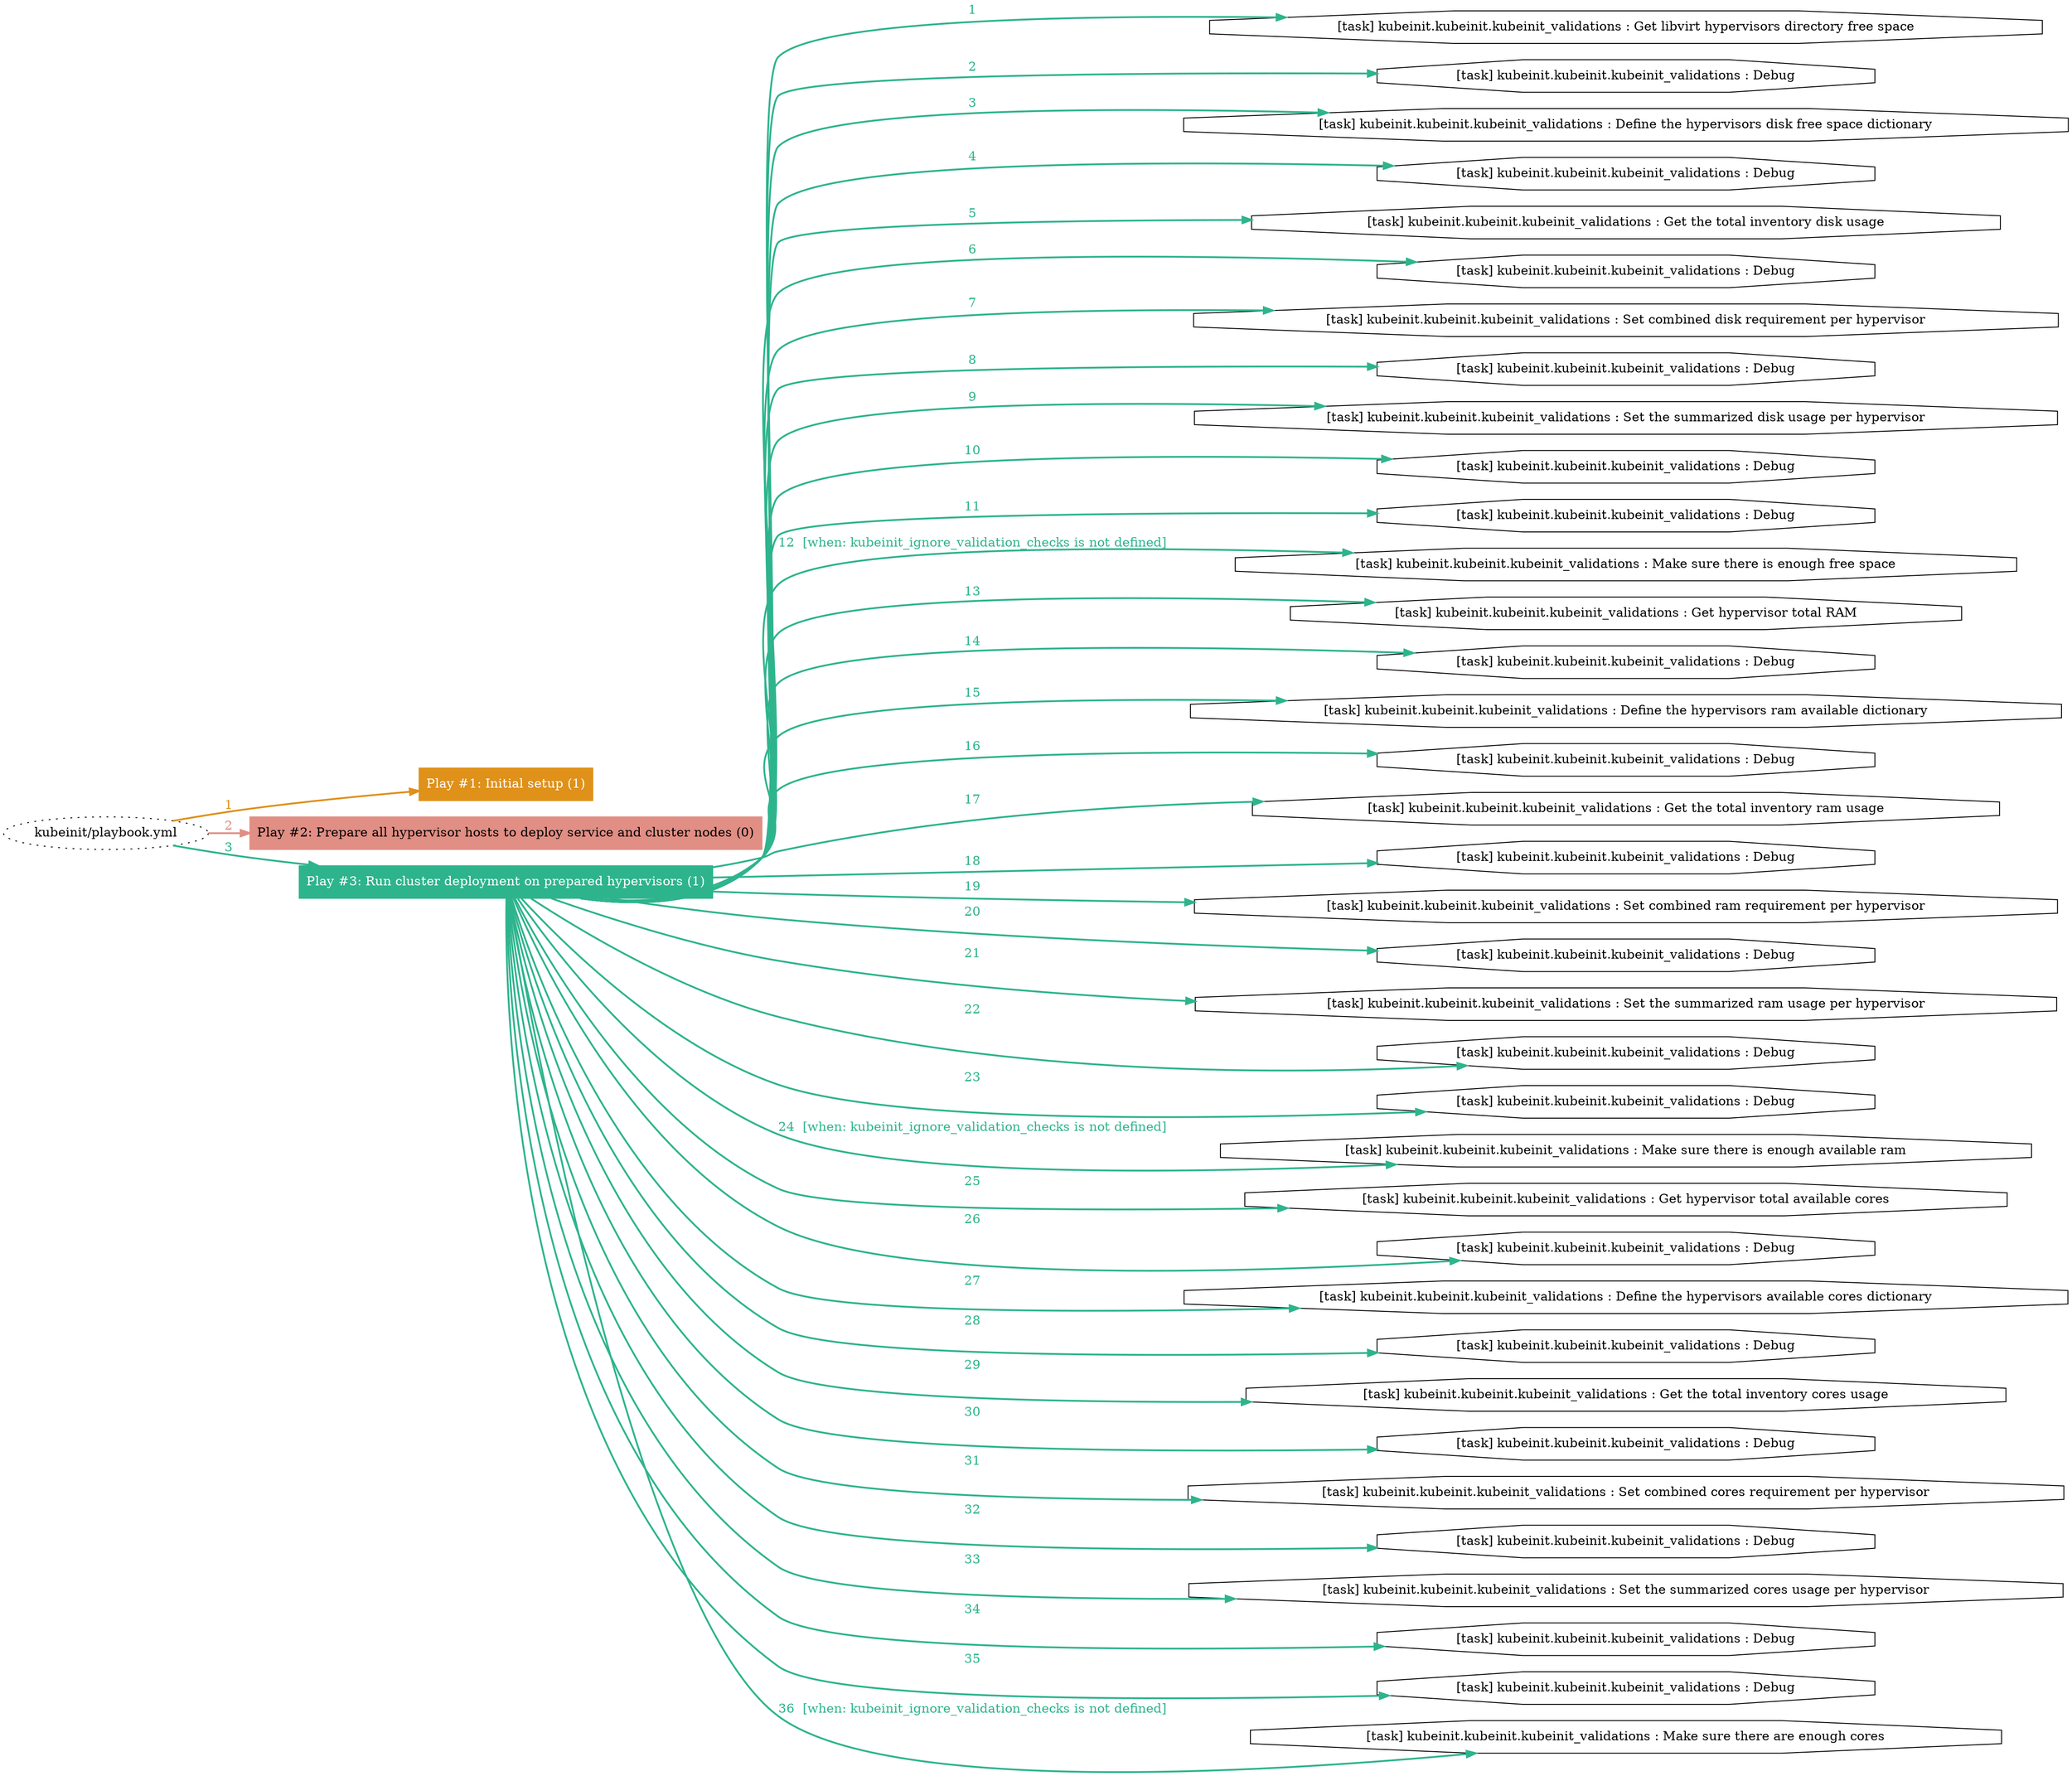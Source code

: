 digraph "kubeinit/playbook.yml "{
	graph [concentrate=true ordering=in rankdir=LR ratio=fill]
	edge [esep=5 sep=10]
	"kubeinit/playbook.yml" [id=root_node style=dotted]
	subgraph "Play #1: Initial setup (1) "{
		"Play #1: Initial setup (1)" [color="#df911a" fontcolor="#ffffff" id="play_738bab51-5867-49df-8db9-2f72a9905647" shape=box style=filled tooltip=localhost]
		"kubeinit/playbook.yml" -> "Play #1: Initial setup (1)" [label=1 color="#df911a" fontcolor="#df911a" id="edge_8c51143c-e86b-446f-9805-ec7b7b4d6737" style=bold]
	}
	subgraph "Play #2: Prepare all hypervisor hosts to deploy service and cluster nodes (0) "{
		"Play #2: Prepare all hypervisor hosts to deploy service and cluster nodes (0)" [color="#e18e84" fontcolor="#000000" id="play_f94598a4-5ab3-470d-984e-f7aaaf95c81e" shape=box style=filled tooltip=""]
		"kubeinit/playbook.yml" -> "Play #2: Prepare all hypervisor hosts to deploy service and cluster nodes (0)" [label=2 color="#e18e84" fontcolor="#e18e84" id="edge_8b399459-5e89-4b03-b855-8fcac6e41f5f" style=bold]
	}
	subgraph "Play #3: Run cluster deployment on prepared hypervisors (1) "{
		"Play #3: Run cluster deployment on prepared hypervisors (1)" [color="#2eb48d" fontcolor="#ffffff" id="play_655d6285-26d9-437c-b02c-f07322419889" shape=box style=filled tooltip=localhost]
		"kubeinit/playbook.yml" -> "Play #3: Run cluster deployment on prepared hypervisors (1)" [label=3 color="#2eb48d" fontcolor="#2eb48d" id="edge_6ec45ea4-84dd-470b-b568-5791ff849b01" style=bold]
		"task_d2ccdd27-9a17-48c7-ad2e-8d22a900dd92" [label="[task] kubeinit.kubeinit.kubeinit_validations : Get libvirt hypervisors directory free space" id="task_d2ccdd27-9a17-48c7-ad2e-8d22a900dd92" shape=octagon tooltip="[task] kubeinit.kubeinit.kubeinit_validations : Get libvirt hypervisors directory free space"]
		"Play #3: Run cluster deployment on prepared hypervisors (1)" -> "task_d2ccdd27-9a17-48c7-ad2e-8d22a900dd92" [label=1 color="#2eb48d" fontcolor="#2eb48d" id="edge_034463ce-b5da-451a-b8f2-bb9cff7cdd6b" style=bold]
		"task_4bfbd215-d63d-442f-8175-4a1a24686c36" [label="[task] kubeinit.kubeinit.kubeinit_validations : Debug" id="task_4bfbd215-d63d-442f-8175-4a1a24686c36" shape=octagon tooltip="[task] kubeinit.kubeinit.kubeinit_validations : Debug"]
		"Play #3: Run cluster deployment on prepared hypervisors (1)" -> "task_4bfbd215-d63d-442f-8175-4a1a24686c36" [label=2 color="#2eb48d" fontcolor="#2eb48d" id="edge_ff07addd-fc30-4eaf-b67c-ea71a83f2164" style=bold]
		"task_4c8fbd33-74a9-4724-941a-6bd357595a3e" [label="[task] kubeinit.kubeinit.kubeinit_validations : Define the hypervisors disk free space dictionary" id="task_4c8fbd33-74a9-4724-941a-6bd357595a3e" shape=octagon tooltip="[task] kubeinit.kubeinit.kubeinit_validations : Define the hypervisors disk free space dictionary"]
		"Play #3: Run cluster deployment on prepared hypervisors (1)" -> "task_4c8fbd33-74a9-4724-941a-6bd357595a3e" [label=3 color="#2eb48d" fontcolor="#2eb48d" id="edge_e22158ad-8950-49a4-b37b-5bc32838ebf3" style=bold]
		"task_115ec454-479b-40fc-9bf8-73480abe541d" [label="[task] kubeinit.kubeinit.kubeinit_validations : Debug" id="task_115ec454-479b-40fc-9bf8-73480abe541d" shape=octagon tooltip="[task] kubeinit.kubeinit.kubeinit_validations : Debug"]
		"Play #3: Run cluster deployment on prepared hypervisors (1)" -> "task_115ec454-479b-40fc-9bf8-73480abe541d" [label=4 color="#2eb48d" fontcolor="#2eb48d" id="edge_39879aa4-b702-4a27-afce-42fe2fe79be3" style=bold]
		"task_fcdffac2-c566-4329-be04-e090e79e625c" [label="[task] kubeinit.kubeinit.kubeinit_validations : Get the total inventory disk usage" id="task_fcdffac2-c566-4329-be04-e090e79e625c" shape=octagon tooltip="[task] kubeinit.kubeinit.kubeinit_validations : Get the total inventory disk usage"]
		"Play #3: Run cluster deployment on prepared hypervisors (1)" -> "task_fcdffac2-c566-4329-be04-e090e79e625c" [label=5 color="#2eb48d" fontcolor="#2eb48d" id="edge_eb9309b1-8d46-4c28-9f29-a05b96b32bf3" style=bold]
		"task_f8bf5635-36f6-4c5c-8974-7373c5638a77" [label="[task] kubeinit.kubeinit.kubeinit_validations : Debug" id="task_f8bf5635-36f6-4c5c-8974-7373c5638a77" shape=octagon tooltip="[task] kubeinit.kubeinit.kubeinit_validations : Debug"]
		"Play #3: Run cluster deployment on prepared hypervisors (1)" -> "task_f8bf5635-36f6-4c5c-8974-7373c5638a77" [label=6 color="#2eb48d" fontcolor="#2eb48d" id="edge_6b0e5587-caef-43a9-a2da-dfcab2c13316" style=bold]
		"task_0bfa6fad-c283-4dbe-9ae1-0f43180c2fd0" [label="[task] kubeinit.kubeinit.kubeinit_validations : Set combined disk requirement per hypervisor" id="task_0bfa6fad-c283-4dbe-9ae1-0f43180c2fd0" shape=octagon tooltip="[task] kubeinit.kubeinit.kubeinit_validations : Set combined disk requirement per hypervisor"]
		"Play #3: Run cluster deployment on prepared hypervisors (1)" -> "task_0bfa6fad-c283-4dbe-9ae1-0f43180c2fd0" [label=7 color="#2eb48d" fontcolor="#2eb48d" id="edge_44979338-6457-466b-ad98-97d3247cef86" style=bold]
		"task_3197f1c6-c588-4ad1-b5ad-7f4fc5548054" [label="[task] kubeinit.kubeinit.kubeinit_validations : Debug" id="task_3197f1c6-c588-4ad1-b5ad-7f4fc5548054" shape=octagon tooltip="[task] kubeinit.kubeinit.kubeinit_validations : Debug"]
		"Play #3: Run cluster deployment on prepared hypervisors (1)" -> "task_3197f1c6-c588-4ad1-b5ad-7f4fc5548054" [label=8 color="#2eb48d" fontcolor="#2eb48d" id="edge_951919db-5e67-43cd-b705-e62d9e41d905" style=bold]
		"task_b172a0e3-91c7-476f-8fa0-4be0c6e886fe" [label="[task] kubeinit.kubeinit.kubeinit_validations : Set the summarized disk usage per hypervisor" id="task_b172a0e3-91c7-476f-8fa0-4be0c6e886fe" shape=octagon tooltip="[task] kubeinit.kubeinit.kubeinit_validations : Set the summarized disk usage per hypervisor"]
		"Play #3: Run cluster deployment on prepared hypervisors (1)" -> "task_b172a0e3-91c7-476f-8fa0-4be0c6e886fe" [label=9 color="#2eb48d" fontcolor="#2eb48d" id="edge_20b84314-73a7-4134-9c00-0a9178688444" style=bold]
		"task_2b235f89-78d9-4e07-9c5c-b6740655e373" [label="[task] kubeinit.kubeinit.kubeinit_validations : Debug" id="task_2b235f89-78d9-4e07-9c5c-b6740655e373" shape=octagon tooltip="[task] kubeinit.kubeinit.kubeinit_validations : Debug"]
		"Play #3: Run cluster deployment on prepared hypervisors (1)" -> "task_2b235f89-78d9-4e07-9c5c-b6740655e373" [label=10 color="#2eb48d" fontcolor="#2eb48d" id="edge_897c26a4-fb17-4731-b423-8d3941ca08ed" style=bold]
		"task_01989bcd-b284-4dbb-a7bc-2ed87e7506ca" [label="[task] kubeinit.kubeinit.kubeinit_validations : Debug" id="task_01989bcd-b284-4dbb-a7bc-2ed87e7506ca" shape=octagon tooltip="[task] kubeinit.kubeinit.kubeinit_validations : Debug"]
		"Play #3: Run cluster deployment on prepared hypervisors (1)" -> "task_01989bcd-b284-4dbb-a7bc-2ed87e7506ca" [label=11 color="#2eb48d" fontcolor="#2eb48d" id="edge_4c6d07be-cf36-4e28-b965-89a0a8403d7b" style=bold]
		"task_f197e5ed-4977-4457-a2ac-5b96bf0df2c5" [label="[task] kubeinit.kubeinit.kubeinit_validations : Make sure there is enough free space" id="task_f197e5ed-4977-4457-a2ac-5b96bf0df2c5" shape=octagon tooltip="[task] kubeinit.kubeinit.kubeinit_validations : Make sure there is enough free space"]
		"Play #3: Run cluster deployment on prepared hypervisors (1)" -> "task_f197e5ed-4977-4457-a2ac-5b96bf0df2c5" [label="12  [when: kubeinit_ignore_validation_checks is not defined]" color="#2eb48d" fontcolor="#2eb48d" id="edge_0e92d69d-367a-4e89-93df-276e1b4e0de4" style=bold]
		"task_64ac3ce9-5df6-49dd-9b29-ae05249f02a0" [label="[task] kubeinit.kubeinit.kubeinit_validations : Get hypervisor total RAM" id="task_64ac3ce9-5df6-49dd-9b29-ae05249f02a0" shape=octagon tooltip="[task] kubeinit.kubeinit.kubeinit_validations : Get hypervisor total RAM"]
		"Play #3: Run cluster deployment on prepared hypervisors (1)" -> "task_64ac3ce9-5df6-49dd-9b29-ae05249f02a0" [label=13 color="#2eb48d" fontcolor="#2eb48d" id="edge_9eafe1c7-cc13-44ce-ad6f-06a63feec497" style=bold]
		"task_2530b254-ff3f-4595-a39a-66f4555c3441" [label="[task] kubeinit.kubeinit.kubeinit_validations : Debug" id="task_2530b254-ff3f-4595-a39a-66f4555c3441" shape=octagon tooltip="[task] kubeinit.kubeinit.kubeinit_validations : Debug"]
		"Play #3: Run cluster deployment on prepared hypervisors (1)" -> "task_2530b254-ff3f-4595-a39a-66f4555c3441" [label=14 color="#2eb48d" fontcolor="#2eb48d" id="edge_0dcdaf27-b10f-4a35-a12d-0486d0318b68" style=bold]
		"task_81e60166-aa4d-4551-acf4-d42fd71508e6" [label="[task] kubeinit.kubeinit.kubeinit_validations : Define the hypervisors ram available dictionary" id="task_81e60166-aa4d-4551-acf4-d42fd71508e6" shape=octagon tooltip="[task] kubeinit.kubeinit.kubeinit_validations : Define the hypervisors ram available dictionary"]
		"Play #3: Run cluster deployment on prepared hypervisors (1)" -> "task_81e60166-aa4d-4551-acf4-d42fd71508e6" [label=15 color="#2eb48d" fontcolor="#2eb48d" id="edge_75207891-fd41-4eca-b166-f7a97183b644" style=bold]
		"task_3dc50766-77d2-44e2-9e38-b3ad39a96c45" [label="[task] kubeinit.kubeinit.kubeinit_validations : Debug" id="task_3dc50766-77d2-44e2-9e38-b3ad39a96c45" shape=octagon tooltip="[task] kubeinit.kubeinit.kubeinit_validations : Debug"]
		"Play #3: Run cluster deployment on prepared hypervisors (1)" -> "task_3dc50766-77d2-44e2-9e38-b3ad39a96c45" [label=16 color="#2eb48d" fontcolor="#2eb48d" id="edge_43ad62df-d2a6-4bfb-9681-fab1b0144e4c" style=bold]
		"task_28b9db5c-e075-40a6-ad03-5675defa23ab" [label="[task] kubeinit.kubeinit.kubeinit_validations : Get the total inventory ram usage" id="task_28b9db5c-e075-40a6-ad03-5675defa23ab" shape=octagon tooltip="[task] kubeinit.kubeinit.kubeinit_validations : Get the total inventory ram usage"]
		"Play #3: Run cluster deployment on prepared hypervisors (1)" -> "task_28b9db5c-e075-40a6-ad03-5675defa23ab" [label=17 color="#2eb48d" fontcolor="#2eb48d" id="edge_7ec70633-67ab-4464-8e5e-59fa2cea0fee" style=bold]
		"task_6031f368-2eab-4fbd-b93e-20a065032aa4" [label="[task] kubeinit.kubeinit.kubeinit_validations : Debug" id="task_6031f368-2eab-4fbd-b93e-20a065032aa4" shape=octagon tooltip="[task] kubeinit.kubeinit.kubeinit_validations : Debug"]
		"Play #3: Run cluster deployment on prepared hypervisors (1)" -> "task_6031f368-2eab-4fbd-b93e-20a065032aa4" [label=18 color="#2eb48d" fontcolor="#2eb48d" id="edge_03fbb1d8-5022-4a19-9593-73704fe30a81" style=bold]
		"task_c1a7a019-33a8-41b2-806e-d5dca07c85c8" [label="[task] kubeinit.kubeinit.kubeinit_validations : Set combined ram requirement per hypervisor" id="task_c1a7a019-33a8-41b2-806e-d5dca07c85c8" shape=octagon tooltip="[task] kubeinit.kubeinit.kubeinit_validations : Set combined ram requirement per hypervisor"]
		"Play #3: Run cluster deployment on prepared hypervisors (1)" -> "task_c1a7a019-33a8-41b2-806e-d5dca07c85c8" [label=19 color="#2eb48d" fontcolor="#2eb48d" id="edge_96bb980e-9fe8-4e59-82ae-1f973874f939" style=bold]
		"task_6c2adb89-2d9d-43d4-ab96-9387b5e2c542" [label="[task] kubeinit.kubeinit.kubeinit_validations : Debug" id="task_6c2adb89-2d9d-43d4-ab96-9387b5e2c542" shape=octagon tooltip="[task] kubeinit.kubeinit.kubeinit_validations : Debug"]
		"Play #3: Run cluster deployment on prepared hypervisors (1)" -> "task_6c2adb89-2d9d-43d4-ab96-9387b5e2c542" [label=20 color="#2eb48d" fontcolor="#2eb48d" id="edge_59752b16-0875-4566-91fc-b92af630d310" style=bold]
		"task_d13ffbe1-cbab-4030-a8ad-3aaf63c4bb0c" [label="[task] kubeinit.kubeinit.kubeinit_validations : Set the summarized ram usage per hypervisor" id="task_d13ffbe1-cbab-4030-a8ad-3aaf63c4bb0c" shape=octagon tooltip="[task] kubeinit.kubeinit.kubeinit_validations : Set the summarized ram usage per hypervisor"]
		"Play #3: Run cluster deployment on prepared hypervisors (1)" -> "task_d13ffbe1-cbab-4030-a8ad-3aaf63c4bb0c" [label=21 color="#2eb48d" fontcolor="#2eb48d" id="edge_e03d7349-14d5-490f-a2e7-0eb55777282e" style=bold]
		"task_8d02871f-901e-41a2-8aa9-5730d1c63bfa" [label="[task] kubeinit.kubeinit.kubeinit_validations : Debug" id="task_8d02871f-901e-41a2-8aa9-5730d1c63bfa" shape=octagon tooltip="[task] kubeinit.kubeinit.kubeinit_validations : Debug"]
		"Play #3: Run cluster deployment on prepared hypervisors (1)" -> "task_8d02871f-901e-41a2-8aa9-5730d1c63bfa" [label=22 color="#2eb48d" fontcolor="#2eb48d" id="edge_dfeddbed-6c15-4be1-bbed-d46f9dc8f5d6" style=bold]
		"task_61418137-ca86-44d3-a585-11d123a66949" [label="[task] kubeinit.kubeinit.kubeinit_validations : Debug" id="task_61418137-ca86-44d3-a585-11d123a66949" shape=octagon tooltip="[task] kubeinit.kubeinit.kubeinit_validations : Debug"]
		"Play #3: Run cluster deployment on prepared hypervisors (1)" -> "task_61418137-ca86-44d3-a585-11d123a66949" [label=23 color="#2eb48d" fontcolor="#2eb48d" id="edge_ea265762-cd93-40ca-bd56-57893a15e098" style=bold]
		"task_3a86f3c2-027b-4be6-be76-f1e03f65427d" [label="[task] kubeinit.kubeinit.kubeinit_validations : Make sure there is enough available ram" id="task_3a86f3c2-027b-4be6-be76-f1e03f65427d" shape=octagon tooltip="[task] kubeinit.kubeinit.kubeinit_validations : Make sure there is enough available ram"]
		"Play #3: Run cluster deployment on prepared hypervisors (1)" -> "task_3a86f3c2-027b-4be6-be76-f1e03f65427d" [label="24  [when: kubeinit_ignore_validation_checks is not defined]" color="#2eb48d" fontcolor="#2eb48d" id="edge_d4054def-231c-4c1f-a827-81d22e2ea3cf" style=bold]
		"task_a0786b30-5d0e-4ac7-a170-1ff1dedf85ab" [label="[task] kubeinit.kubeinit.kubeinit_validations : Get hypervisor total available cores" id="task_a0786b30-5d0e-4ac7-a170-1ff1dedf85ab" shape=octagon tooltip="[task] kubeinit.kubeinit.kubeinit_validations : Get hypervisor total available cores"]
		"Play #3: Run cluster deployment on prepared hypervisors (1)" -> "task_a0786b30-5d0e-4ac7-a170-1ff1dedf85ab" [label=25 color="#2eb48d" fontcolor="#2eb48d" id="edge_acfe9cb7-dece-4efa-9ae0-6a9131ad228f" style=bold]
		"task_54c6e23c-d717-4377-8c39-67a881281b31" [label="[task] kubeinit.kubeinit.kubeinit_validations : Debug" id="task_54c6e23c-d717-4377-8c39-67a881281b31" shape=octagon tooltip="[task] kubeinit.kubeinit.kubeinit_validations : Debug"]
		"Play #3: Run cluster deployment on prepared hypervisors (1)" -> "task_54c6e23c-d717-4377-8c39-67a881281b31" [label=26 color="#2eb48d" fontcolor="#2eb48d" id="edge_1d785c9f-5bdb-4ac8-8d19-442791e4ea3a" style=bold]
		"task_bd64e746-a27d-47b7-bdd9-3aec4944da14" [label="[task] kubeinit.kubeinit.kubeinit_validations : Define the hypervisors available cores dictionary" id="task_bd64e746-a27d-47b7-bdd9-3aec4944da14" shape=octagon tooltip="[task] kubeinit.kubeinit.kubeinit_validations : Define the hypervisors available cores dictionary"]
		"Play #3: Run cluster deployment on prepared hypervisors (1)" -> "task_bd64e746-a27d-47b7-bdd9-3aec4944da14" [label=27 color="#2eb48d" fontcolor="#2eb48d" id="edge_13ca7b57-fb97-4b5a-9a3b-35269c086dc1" style=bold]
		"task_9087eb67-c37e-41b2-9fdc-016755c0bb44" [label="[task] kubeinit.kubeinit.kubeinit_validations : Debug" id="task_9087eb67-c37e-41b2-9fdc-016755c0bb44" shape=octagon tooltip="[task] kubeinit.kubeinit.kubeinit_validations : Debug"]
		"Play #3: Run cluster deployment on prepared hypervisors (1)" -> "task_9087eb67-c37e-41b2-9fdc-016755c0bb44" [label=28 color="#2eb48d" fontcolor="#2eb48d" id="edge_7136bd9d-5148-4f50-b347-7a251b9e6d3a" style=bold]
		"task_ab738f34-54d7-4a86-8a61-ca17fbf31aab" [label="[task] kubeinit.kubeinit.kubeinit_validations : Get the total inventory cores usage" id="task_ab738f34-54d7-4a86-8a61-ca17fbf31aab" shape=octagon tooltip="[task] kubeinit.kubeinit.kubeinit_validations : Get the total inventory cores usage"]
		"Play #3: Run cluster deployment on prepared hypervisors (1)" -> "task_ab738f34-54d7-4a86-8a61-ca17fbf31aab" [label=29 color="#2eb48d" fontcolor="#2eb48d" id="edge_e1a58ca1-8cd9-4ada-8e55-939150add63e" style=bold]
		"task_cc4a207d-e271-416b-9477-547e277f4e54" [label="[task] kubeinit.kubeinit.kubeinit_validations : Debug" id="task_cc4a207d-e271-416b-9477-547e277f4e54" shape=octagon tooltip="[task] kubeinit.kubeinit.kubeinit_validations : Debug"]
		"Play #3: Run cluster deployment on prepared hypervisors (1)" -> "task_cc4a207d-e271-416b-9477-547e277f4e54" [label=30 color="#2eb48d" fontcolor="#2eb48d" id="edge_533ec767-7459-4994-9888-0fcddb3155c5" style=bold]
		"task_4d78cf6c-adbb-4c67-beee-adf082cdcec3" [label="[task] kubeinit.kubeinit.kubeinit_validations : Set combined cores requirement per hypervisor" id="task_4d78cf6c-adbb-4c67-beee-adf082cdcec3" shape=octagon tooltip="[task] kubeinit.kubeinit.kubeinit_validations : Set combined cores requirement per hypervisor"]
		"Play #3: Run cluster deployment on prepared hypervisors (1)" -> "task_4d78cf6c-adbb-4c67-beee-adf082cdcec3" [label=31 color="#2eb48d" fontcolor="#2eb48d" id="edge_fa75149c-203a-4b69-b8ac-22db2befdf0e" style=bold]
		"task_367769f2-7839-4792-bbc9-cd112dcd4ea7" [label="[task] kubeinit.kubeinit.kubeinit_validations : Debug" id="task_367769f2-7839-4792-bbc9-cd112dcd4ea7" shape=octagon tooltip="[task] kubeinit.kubeinit.kubeinit_validations : Debug"]
		"Play #3: Run cluster deployment on prepared hypervisors (1)" -> "task_367769f2-7839-4792-bbc9-cd112dcd4ea7" [label=32 color="#2eb48d" fontcolor="#2eb48d" id="edge_42d97757-3e50-42fd-a552-bd68b9772e6c" style=bold]
		"task_6be5aeb6-3a7a-439a-b028-b46f771b18d0" [label="[task] kubeinit.kubeinit.kubeinit_validations : Set the summarized cores usage per hypervisor" id="task_6be5aeb6-3a7a-439a-b028-b46f771b18d0" shape=octagon tooltip="[task] kubeinit.kubeinit.kubeinit_validations : Set the summarized cores usage per hypervisor"]
		"Play #3: Run cluster deployment on prepared hypervisors (1)" -> "task_6be5aeb6-3a7a-439a-b028-b46f771b18d0" [label=33 color="#2eb48d" fontcolor="#2eb48d" id="edge_15ec1ce0-63c2-4559-8a8b-a77f7da51c6b" style=bold]
		"task_de145f67-0c99-4f22-8f0b-7a2288f3913b" [label="[task] kubeinit.kubeinit.kubeinit_validations : Debug" id="task_de145f67-0c99-4f22-8f0b-7a2288f3913b" shape=octagon tooltip="[task] kubeinit.kubeinit.kubeinit_validations : Debug"]
		"Play #3: Run cluster deployment on prepared hypervisors (1)" -> "task_de145f67-0c99-4f22-8f0b-7a2288f3913b" [label=34 color="#2eb48d" fontcolor="#2eb48d" id="edge_1c19821a-879c-46ee-b3b3-8baf78181eb7" style=bold]
		"task_17b6a614-aabe-483a-ac06-959fc7057f0d" [label="[task] kubeinit.kubeinit.kubeinit_validations : Debug" id="task_17b6a614-aabe-483a-ac06-959fc7057f0d" shape=octagon tooltip="[task] kubeinit.kubeinit.kubeinit_validations : Debug"]
		"Play #3: Run cluster deployment on prepared hypervisors (1)" -> "task_17b6a614-aabe-483a-ac06-959fc7057f0d" [label=35 color="#2eb48d" fontcolor="#2eb48d" id="edge_2de9d349-c590-4d46-84ca-a5b759c2c400" style=bold]
		"task_f36a2dcb-2f24-4a9d-85f5-a4250ffb30c3" [label="[task] kubeinit.kubeinit.kubeinit_validations : Make sure there are enough cores" id="task_f36a2dcb-2f24-4a9d-85f5-a4250ffb30c3" shape=octagon tooltip="[task] kubeinit.kubeinit.kubeinit_validations : Make sure there are enough cores"]
		"Play #3: Run cluster deployment on prepared hypervisors (1)" -> "task_f36a2dcb-2f24-4a9d-85f5-a4250ffb30c3" [label="36  [when: kubeinit_ignore_validation_checks is not defined]" color="#2eb48d" fontcolor="#2eb48d" id="edge_96222399-78ad-415b-8b1b-9e591c46d071" style=bold]
	}
}
